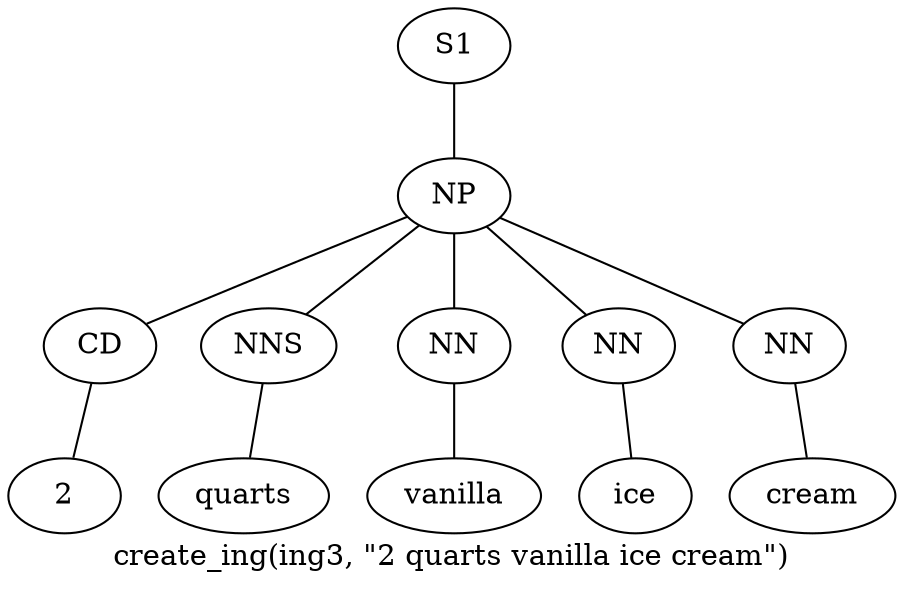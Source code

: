 graph SyntaxGraph {
	label = "create_ing(ing3, \"2 quarts vanilla ice cream\")";
	Node0 [label="S1"];
	Node1 [label="NP"];
	Node2 [label="CD"];
	Node3 [label="2"];
	Node4 [label="NNS"];
	Node5 [label="quarts"];
	Node6 [label="NN"];
	Node7 [label="vanilla"];
	Node8 [label="NN"];
	Node9 [label="ice"];
	Node10 [label="NN"];
	Node11 [label="cream"];

	Node0 -- Node1;
	Node1 -- Node2;
	Node1 -- Node4;
	Node1 -- Node6;
	Node1 -- Node8;
	Node1 -- Node10;
	Node2 -- Node3;
	Node4 -- Node5;
	Node6 -- Node7;
	Node8 -- Node9;
	Node10 -- Node11;
}